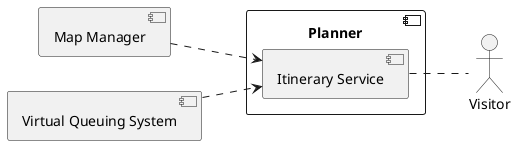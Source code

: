@startuml planner
left to right direction

component "Planner" as planner {
    component "Itinerary Service" as itinerary
}

component "Virtual Queuing System" as vqs
component "Map Manager" as mm

actor "Visitor" as visitor

itinerary <.up. vqs
itinerary <.up. mm

itinerary .. visitor

@enduml